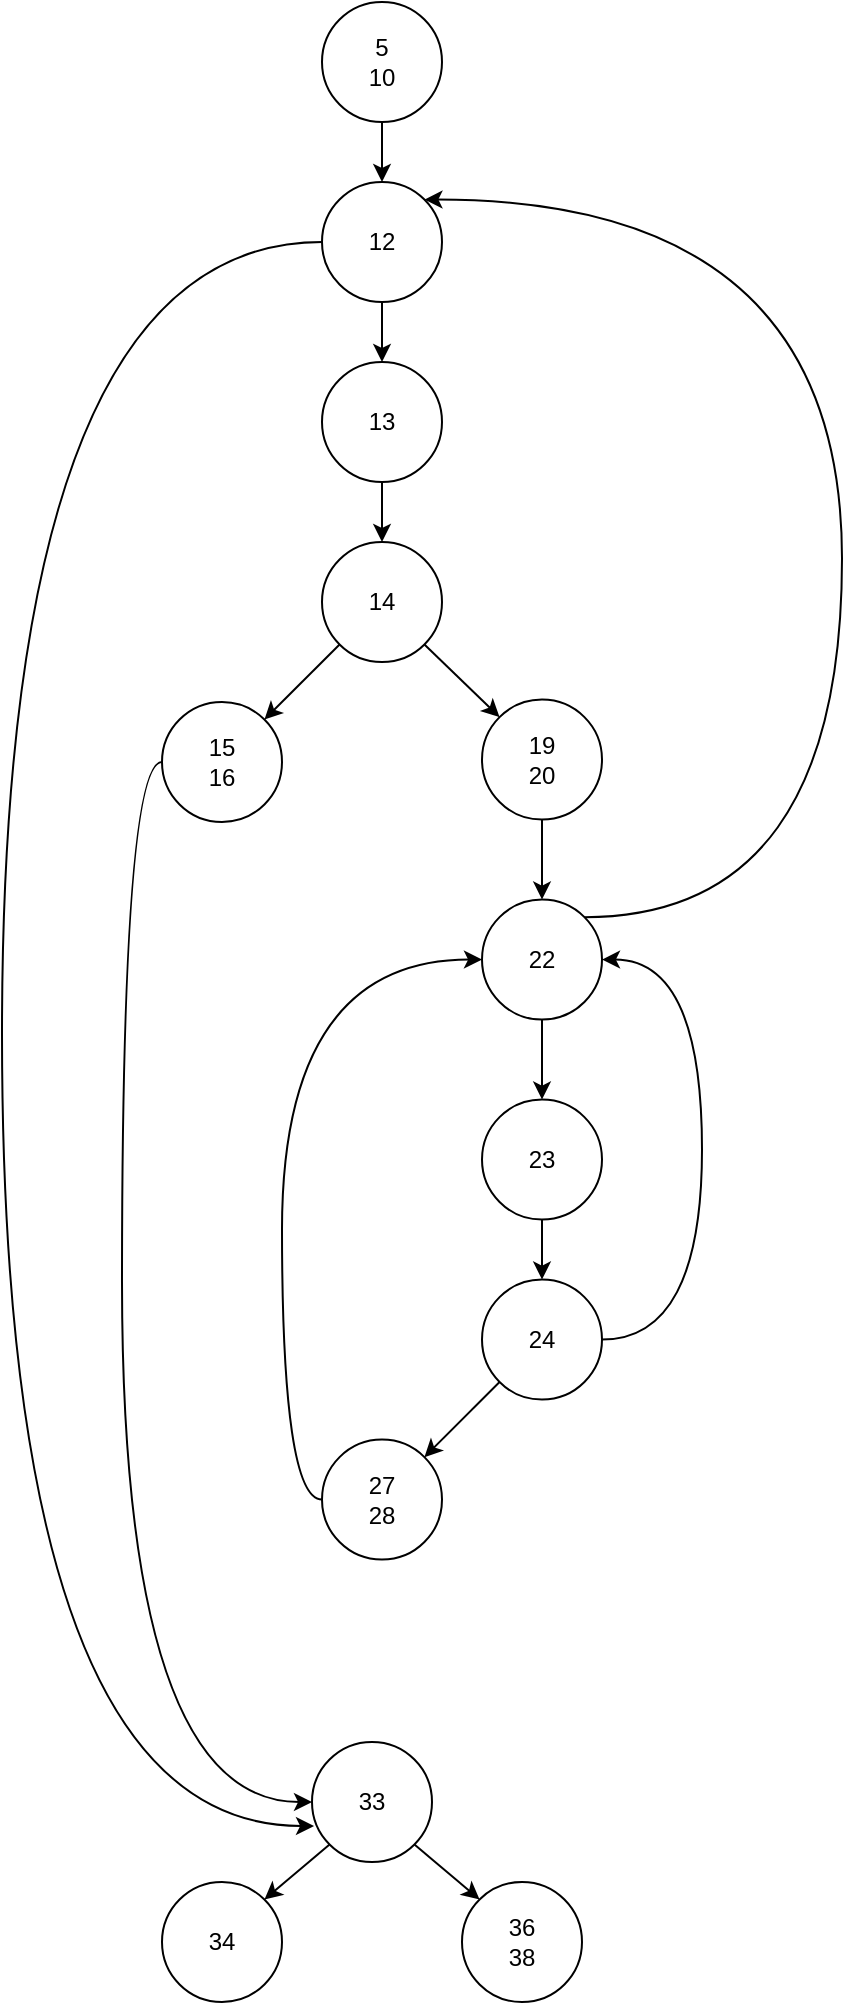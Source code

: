 <mxfile>
    <diagram name="Page-1" id="LtSkvB7uPqlBQ3nZqWX6">
        <mxGraphModel dx="1211" dy="704" grid="1" gridSize="10" guides="1" tooltips="1" connect="1" arrows="1" fold="1" page="1" pageScale="1" pageWidth="850" pageHeight="1100" math="0" shadow="0">
            <root>
                <mxCell id="0"/>
                <mxCell id="1" parent="0"/>
                <mxCell id="uRjU0AcnzxCLm0jL9GGs-37" style="edgeStyle=none;rounded=0;orthogonalLoop=1;jettySize=auto;html=1;" parent="1" source="uRjU0AcnzxCLm0jL9GGs-32" target="uRjU0AcnzxCLm0jL9GGs-36" edge="1">
                    <mxGeometry relative="1" as="geometry"/>
                </mxCell>
                <mxCell id="uRjU0AcnzxCLm0jL9GGs-32" value="&lt;div&gt;5&lt;/div&gt;&lt;div&gt;10&lt;br&gt;&lt;/div&gt;" style="ellipse;whiteSpace=wrap;html=1;aspect=fixed;" parent="1" vertex="1">
                    <mxGeometry x="430" y="20" width="60" height="60" as="geometry"/>
                </mxCell>
                <mxCell id="uRjU0AcnzxCLm0jL9GGs-40" value="" style="edgeStyle=none;rounded=0;orthogonalLoop=1;jettySize=auto;html=1;" parent="1" source="uRjU0AcnzxCLm0jL9GGs-36" target="uRjU0AcnzxCLm0jL9GGs-39" edge="1">
                    <mxGeometry relative="1" as="geometry"/>
                </mxCell>
                <mxCell id="uRjU0AcnzxCLm0jL9GGs-36" value="12" style="ellipse;whiteSpace=wrap;html=1;aspect=fixed;" parent="1" vertex="1">
                    <mxGeometry x="430" y="110" width="60" height="60" as="geometry"/>
                </mxCell>
                <mxCell id="uRjU0AcnzxCLm0jL9GGs-42" value="" style="edgeStyle=none;rounded=0;orthogonalLoop=1;jettySize=auto;html=1;" parent="1" source="uRjU0AcnzxCLm0jL9GGs-39" target="uRjU0AcnzxCLm0jL9GGs-41" edge="1">
                    <mxGeometry relative="1" as="geometry"/>
                </mxCell>
                <mxCell id="uRjU0AcnzxCLm0jL9GGs-39" value="13" style="ellipse;whiteSpace=wrap;html=1;aspect=fixed;" parent="1" vertex="1">
                    <mxGeometry x="430" y="200" width="60" height="60" as="geometry"/>
                </mxCell>
                <mxCell id="uRjU0AcnzxCLm0jL9GGs-45" style="edgeStyle=none;rounded=0;orthogonalLoop=1;jettySize=auto;html=1;exitX=0;exitY=1;exitDx=0;exitDy=0;entryX=1;entryY=0;entryDx=0;entryDy=0;" parent="1" source="uRjU0AcnzxCLm0jL9GGs-41" target="uRjU0AcnzxCLm0jL9GGs-43" edge="1">
                    <mxGeometry relative="1" as="geometry"/>
                </mxCell>
                <mxCell id="2" style="edgeStyle=none;html=1;exitX=1;exitY=1;exitDx=0;exitDy=0;entryX=0;entryY=0;entryDx=0;entryDy=0;" edge="1" parent="1" source="uRjU0AcnzxCLm0jL9GGs-41" target="uRjU0AcnzxCLm0jL9GGs-51">
                    <mxGeometry relative="1" as="geometry"/>
                </mxCell>
                <mxCell id="uRjU0AcnzxCLm0jL9GGs-41" value="&lt;div&gt;14&lt;/div&gt;" style="ellipse;whiteSpace=wrap;html=1;aspect=fixed;" parent="1" vertex="1">
                    <mxGeometry x="430" y="290" width="60" height="60" as="geometry"/>
                </mxCell>
                <mxCell id="uRjU0AcnzxCLm0jL9GGs-68" style="edgeStyle=orthogonalEdgeStyle;curved=1;rounded=0;orthogonalLoop=1;jettySize=auto;html=1;exitX=0;exitY=0.5;exitDx=0;exitDy=0;entryX=0;entryY=0.5;entryDx=0;entryDy=0;" parent="1" source="uRjU0AcnzxCLm0jL9GGs-43" target="uRjU0AcnzxCLm0jL9GGs-67" edge="1">
                    <mxGeometry relative="1" as="geometry"/>
                </mxCell>
                <mxCell id="uRjU0AcnzxCLm0jL9GGs-43" value="&lt;div&gt;15&lt;/div&gt;&lt;div&gt;16&lt;br&gt;&lt;/div&gt;" style="ellipse;whiteSpace=wrap;html=1;aspect=fixed;" parent="1" vertex="1">
                    <mxGeometry x="350" y="370" width="60" height="60" as="geometry"/>
                </mxCell>
                <mxCell id="uRjU0AcnzxCLm0jL9GGs-54" value="" style="rounded=0;orthogonalLoop=1;jettySize=auto;html=1;" parent="1" source="uRjU0AcnzxCLm0jL9GGs-51" target="uRjU0AcnzxCLm0jL9GGs-53" edge="1">
                    <mxGeometry relative="1" as="geometry"/>
                </mxCell>
                <mxCell id="uRjU0AcnzxCLm0jL9GGs-51" value="&lt;div&gt;19&lt;/div&gt;&lt;div&gt;20&lt;/div&gt;" style="ellipse;whiteSpace=wrap;html=1;aspect=fixed;" parent="1" vertex="1">
                    <mxGeometry x="510" y="368.79" width="60" height="60" as="geometry"/>
                </mxCell>
                <mxCell id="uRjU0AcnzxCLm0jL9GGs-56" value="" style="edgeStyle=orthogonalEdgeStyle;curved=1;rounded=0;orthogonalLoop=1;jettySize=auto;html=1;" parent="1" source="uRjU0AcnzxCLm0jL9GGs-53" target="uRjU0AcnzxCLm0jL9GGs-55" edge="1">
                    <mxGeometry relative="1" as="geometry"/>
                </mxCell>
                <mxCell id="uRjU0AcnzxCLm0jL9GGs-65" style="edgeStyle=orthogonalEdgeStyle;curved=1;rounded=0;orthogonalLoop=1;jettySize=auto;html=1;exitX=1;exitY=0;exitDx=0;exitDy=0;entryX=1;entryY=0;entryDx=0;entryDy=0;" parent="1" source="uRjU0AcnzxCLm0jL9GGs-53" target="uRjU0AcnzxCLm0jL9GGs-36" edge="1">
                    <mxGeometry relative="1" as="geometry">
                        <Array as="points">
                            <mxPoint x="690" y="478"/>
                            <mxPoint x="690" y="119"/>
                        </Array>
                    </mxGeometry>
                </mxCell>
                <mxCell id="uRjU0AcnzxCLm0jL9GGs-53" value="22" style="ellipse;whiteSpace=wrap;html=1;aspect=fixed;" parent="1" vertex="1">
                    <mxGeometry x="510" y="468.79" width="60" height="60" as="geometry"/>
                </mxCell>
                <mxCell id="uRjU0AcnzxCLm0jL9GGs-58" value="" style="edgeStyle=orthogonalEdgeStyle;curved=1;rounded=0;orthogonalLoop=1;jettySize=auto;html=1;" parent="1" source="uRjU0AcnzxCLm0jL9GGs-55" target="uRjU0AcnzxCLm0jL9GGs-57" edge="1">
                    <mxGeometry relative="1" as="geometry"/>
                </mxCell>
                <mxCell id="uRjU0AcnzxCLm0jL9GGs-55" value="&lt;div&gt;23&lt;/div&gt;" style="ellipse;whiteSpace=wrap;html=1;aspect=fixed;" parent="1" vertex="1">
                    <mxGeometry x="510" y="568.79" width="60" height="60" as="geometry"/>
                </mxCell>
                <mxCell id="uRjU0AcnzxCLm0jL9GGs-60" value="" style="rounded=0;orthogonalLoop=1;jettySize=auto;html=1;" parent="1" source="uRjU0AcnzxCLm0jL9GGs-57" target="uRjU0AcnzxCLm0jL9GGs-59" edge="1">
                    <mxGeometry relative="1" as="geometry"/>
                </mxCell>
                <mxCell id="uRjU0AcnzxCLm0jL9GGs-63" style="edgeStyle=orthogonalEdgeStyle;curved=1;rounded=0;orthogonalLoop=1;jettySize=auto;html=1;entryX=1;entryY=0.5;entryDx=0;entryDy=0;exitX=1;exitY=0.5;exitDx=0;exitDy=0;" parent="1" source="uRjU0AcnzxCLm0jL9GGs-57" target="uRjU0AcnzxCLm0jL9GGs-53" edge="1">
                    <mxGeometry relative="1" as="geometry">
                        <Array as="points">
                            <mxPoint x="620" y="688.79"/>
                            <mxPoint x="620" y="498.79"/>
                        </Array>
                    </mxGeometry>
                </mxCell>
                <mxCell id="uRjU0AcnzxCLm0jL9GGs-57" value="&lt;div&gt;24&lt;/div&gt;" style="ellipse;whiteSpace=wrap;html=1;aspect=fixed;" parent="1" vertex="1">
                    <mxGeometry x="510" y="658.79" width="60" height="60" as="geometry"/>
                </mxCell>
                <mxCell id="uRjU0AcnzxCLm0jL9GGs-64" style="edgeStyle=orthogonalEdgeStyle;curved=1;rounded=0;orthogonalLoop=1;jettySize=auto;html=1;entryX=0;entryY=0.5;entryDx=0;entryDy=0;exitX=0;exitY=0.5;exitDx=0;exitDy=0;" parent="1" source="uRjU0AcnzxCLm0jL9GGs-59" target="uRjU0AcnzxCLm0jL9GGs-53" edge="1">
                    <mxGeometry relative="1" as="geometry"/>
                </mxCell>
                <mxCell id="uRjU0AcnzxCLm0jL9GGs-59" value="&lt;div&gt;27&lt;/div&gt;&lt;div&gt;28&lt;/div&gt;" style="ellipse;whiteSpace=wrap;html=1;aspect=fixed;" parent="1" vertex="1">
                    <mxGeometry x="430" y="738.79" width="60" height="60" as="geometry"/>
                </mxCell>
                <mxCell id="uRjU0AcnzxCLm0jL9GGs-73" style="rounded=0;orthogonalLoop=1;jettySize=auto;html=1;exitX=0;exitY=1;exitDx=0;exitDy=0;entryX=1;entryY=0;entryDx=0;entryDy=0;" parent="1" source="uRjU0AcnzxCLm0jL9GGs-67" target="uRjU0AcnzxCLm0jL9GGs-71" edge="1">
                    <mxGeometry relative="1" as="geometry"/>
                </mxCell>
                <mxCell id="uRjU0AcnzxCLm0jL9GGs-75" style="rounded=0;orthogonalLoop=1;jettySize=auto;html=1;exitX=1;exitY=1;exitDx=0;exitDy=0;entryX=0;entryY=0;entryDx=0;entryDy=0;" parent="1" source="uRjU0AcnzxCLm0jL9GGs-67" target="uRjU0AcnzxCLm0jL9GGs-74" edge="1">
                    <mxGeometry relative="1" as="geometry"/>
                </mxCell>
                <mxCell id="uRjU0AcnzxCLm0jL9GGs-67" value="33" style="ellipse;whiteSpace=wrap;html=1;aspect=fixed;" parent="1" vertex="1">
                    <mxGeometry x="425" y="890" width="60" height="60" as="geometry"/>
                </mxCell>
                <mxCell id="uRjU0AcnzxCLm0jL9GGs-70" style="edgeStyle=orthogonalEdgeStyle;curved=1;rounded=0;orthogonalLoop=1;jettySize=auto;html=1;entryX=0.017;entryY=0.7;entryDx=0;entryDy=0;entryPerimeter=0;exitX=0;exitY=0.5;exitDx=0;exitDy=0;" parent="1" source="uRjU0AcnzxCLm0jL9GGs-36" target="uRjU0AcnzxCLm0jL9GGs-67" edge="1">
                    <mxGeometry relative="1" as="geometry">
                        <Array as="points">
                            <mxPoint x="270" y="140"/>
                            <mxPoint x="270" y="932"/>
                        </Array>
                    </mxGeometry>
                </mxCell>
                <mxCell id="uRjU0AcnzxCLm0jL9GGs-71" value="34" style="ellipse;whiteSpace=wrap;html=1;aspect=fixed;" parent="1" vertex="1">
                    <mxGeometry x="350" y="960" width="60" height="60" as="geometry"/>
                </mxCell>
                <mxCell id="uRjU0AcnzxCLm0jL9GGs-74" value="&lt;div&gt;36&lt;/div&gt;&lt;div&gt;38&lt;/div&gt;" style="ellipse;whiteSpace=wrap;html=1;aspect=fixed;" parent="1" vertex="1">
                    <mxGeometry x="500" y="960" width="60" height="60" as="geometry"/>
                </mxCell>
            </root>
        </mxGraphModel>
    </diagram>
</mxfile>